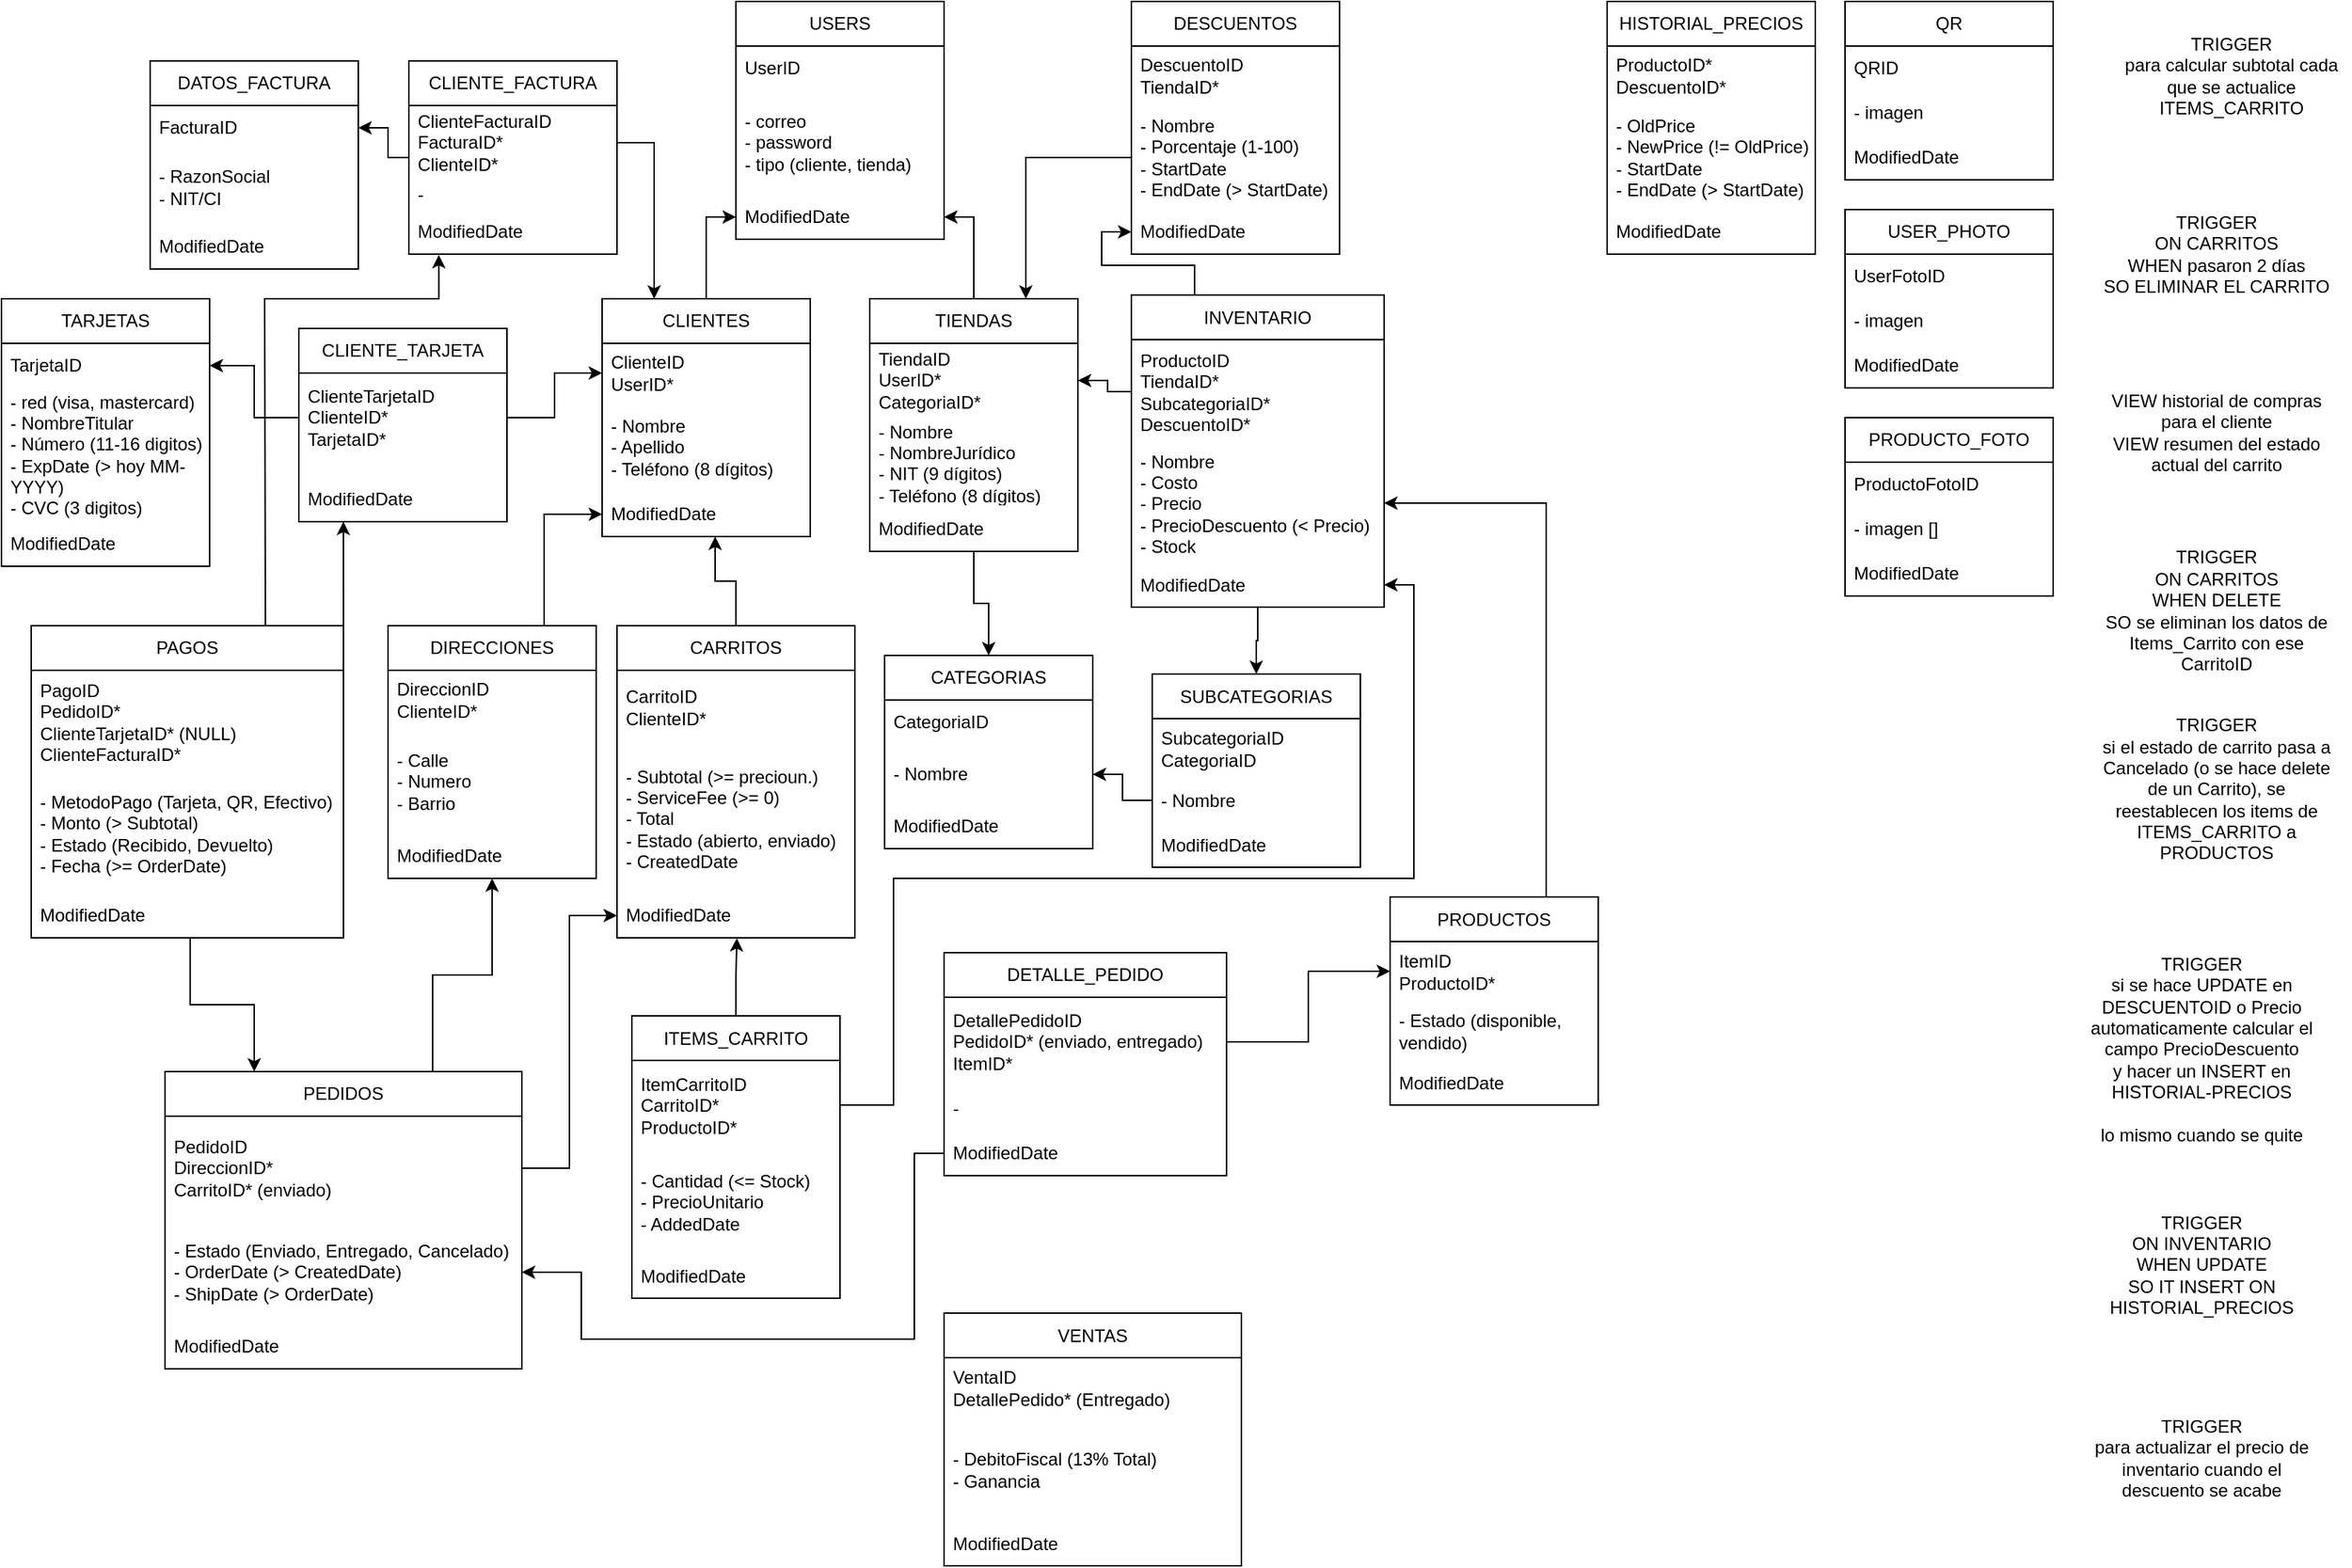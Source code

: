<mxfile version="27.0.8">
  <diagram name="Página-1" id="hhXUBjvEA1saj-bFfxYB">
    <mxGraphModel dx="2025" dy="1109" grid="1" gridSize="10" guides="1" tooltips="1" connect="1" arrows="1" fold="1" page="1" pageScale="1" pageWidth="827" pageHeight="1169" math="0" shadow="0">
      <root>
        <mxCell id="0" />
        <mxCell id="1" parent="0" />
        <mxCell id="kQkwkTC2QuK1zwayhP6F-3" value="USERS" style="swimlane;fontStyle=0;childLayout=stackLayout;horizontal=1;startSize=30;horizontalStack=0;resizeParent=1;resizeParentMax=0;resizeLast=0;collapsible=1;marginBottom=0;whiteSpace=wrap;html=1;" vertex="1" parent="1">
          <mxGeometry x="-306" y="40" width="140" height="160" as="geometry" />
        </mxCell>
        <mxCell id="kQkwkTC2QuK1zwayhP6F-4" value="UserID" style="text;strokeColor=none;fillColor=none;align=left;verticalAlign=middle;spacingLeft=4;spacingRight=4;overflow=hidden;points=[[0,0.5],[1,0.5]];portConstraint=eastwest;rotatable=0;whiteSpace=wrap;html=1;" vertex="1" parent="kQkwkTC2QuK1zwayhP6F-3">
          <mxGeometry y="30" width="140" height="30" as="geometry" />
        </mxCell>
        <mxCell id="kQkwkTC2QuK1zwayhP6F-5" value="- correo&lt;div&gt;- password&lt;/div&gt;&lt;div&gt;- tipo (cliente, tienda)&lt;/div&gt;" style="text;strokeColor=none;fillColor=none;align=left;verticalAlign=middle;spacingLeft=4;spacingRight=4;overflow=hidden;points=[[0,0.5],[1,0.5]];portConstraint=eastwest;rotatable=0;whiteSpace=wrap;html=1;" vertex="1" parent="kQkwkTC2QuK1zwayhP6F-3">
          <mxGeometry y="60" width="140" height="70" as="geometry" />
        </mxCell>
        <mxCell id="kQkwkTC2QuK1zwayhP6F-6" value="ModifiedDate" style="text;strokeColor=none;fillColor=none;align=left;verticalAlign=middle;spacingLeft=4;spacingRight=4;overflow=hidden;points=[[0,0.5],[1,0.5]];portConstraint=eastwest;rotatable=0;whiteSpace=wrap;html=1;" vertex="1" parent="kQkwkTC2QuK1zwayhP6F-3">
          <mxGeometry y="130" width="140" height="30" as="geometry" />
        </mxCell>
        <mxCell id="kQkwkTC2QuK1zwayhP6F-27" style="edgeStyle=orthogonalEdgeStyle;rounded=0;orthogonalLoop=1;jettySize=auto;html=1;exitX=0.5;exitY=0;exitDx=0;exitDy=0;entryX=0;entryY=0.5;entryDx=0;entryDy=0;" edge="1" parent="1" source="kQkwkTC2QuK1zwayhP6F-7" target="kQkwkTC2QuK1zwayhP6F-6">
          <mxGeometry relative="1" as="geometry" />
        </mxCell>
        <mxCell id="kQkwkTC2QuK1zwayhP6F-7" value="CLIENTES" style="swimlane;fontStyle=0;childLayout=stackLayout;horizontal=1;startSize=30;horizontalStack=0;resizeParent=1;resizeParentMax=0;resizeLast=0;collapsible=1;marginBottom=0;whiteSpace=wrap;html=1;" vertex="1" parent="1">
          <mxGeometry x="-396" y="240" width="140" height="160" as="geometry" />
        </mxCell>
        <mxCell id="kQkwkTC2QuK1zwayhP6F-8" value="ClienteID&lt;div&gt;UserID*&lt;/div&gt;" style="text;strokeColor=none;fillColor=none;align=left;verticalAlign=middle;spacingLeft=4;spacingRight=4;overflow=hidden;points=[[0,0.5],[1,0.5]];portConstraint=eastwest;rotatable=0;whiteSpace=wrap;html=1;" vertex="1" parent="kQkwkTC2QuK1zwayhP6F-7">
          <mxGeometry y="30" width="140" height="40" as="geometry" />
        </mxCell>
        <mxCell id="kQkwkTC2QuK1zwayhP6F-9" value="- Nombre&lt;div&gt;- Apellido&lt;/div&gt;&lt;div&gt;- Teléfono (8 dígitos)&lt;/div&gt;" style="text;strokeColor=none;fillColor=none;align=left;verticalAlign=middle;spacingLeft=4;spacingRight=4;overflow=hidden;points=[[0,0.5],[1,0.5]];portConstraint=eastwest;rotatable=0;whiteSpace=wrap;html=1;" vertex="1" parent="kQkwkTC2QuK1zwayhP6F-7">
          <mxGeometry y="70" width="140" height="60" as="geometry" />
        </mxCell>
        <mxCell id="kQkwkTC2QuK1zwayhP6F-10" value="ModifiedDate" style="text;strokeColor=none;fillColor=none;align=left;verticalAlign=middle;spacingLeft=4;spacingRight=4;overflow=hidden;points=[[0,0.5],[1,0.5]];portConstraint=eastwest;rotatable=0;whiteSpace=wrap;html=1;" vertex="1" parent="kQkwkTC2QuK1zwayhP6F-7">
          <mxGeometry y="130" width="140" height="30" as="geometry" />
        </mxCell>
        <mxCell id="kQkwkTC2QuK1zwayhP6F-28" style="edgeStyle=orthogonalEdgeStyle;rounded=0;orthogonalLoop=1;jettySize=auto;html=1;exitX=0.5;exitY=0;exitDx=0;exitDy=0;entryX=1;entryY=0.5;entryDx=0;entryDy=0;" edge="1" parent="1" source="kQkwkTC2QuK1zwayhP6F-11" target="kQkwkTC2QuK1zwayhP6F-6">
          <mxGeometry relative="1" as="geometry" />
        </mxCell>
        <mxCell id="kQkwkTC2QuK1zwayhP6F-202" style="edgeStyle=orthogonalEdgeStyle;rounded=0;orthogonalLoop=1;jettySize=auto;html=1;exitX=0.5;exitY=1;exitDx=0;exitDy=0;entryX=0.5;entryY=0;entryDx=0;entryDy=0;" edge="1" parent="1" source="kQkwkTC2QuK1zwayhP6F-11" target="kQkwkTC2QuK1zwayhP6F-63">
          <mxGeometry relative="1" as="geometry" />
        </mxCell>
        <mxCell id="kQkwkTC2QuK1zwayhP6F-11" value="TIENDAS" style="swimlane;fontStyle=0;childLayout=stackLayout;horizontal=1;startSize=30;horizontalStack=0;resizeParent=1;resizeParentMax=0;resizeLast=0;collapsible=1;marginBottom=0;whiteSpace=wrap;html=1;" vertex="1" parent="1">
          <mxGeometry x="-216" y="240" width="140" height="170" as="geometry" />
        </mxCell>
        <mxCell id="kQkwkTC2QuK1zwayhP6F-12" value="TiendaID&lt;div&gt;UserID*&lt;/div&gt;&lt;div&gt;CategoriaID*&lt;/div&gt;" style="text;strokeColor=none;fillColor=none;align=left;verticalAlign=middle;spacingLeft=4;spacingRight=4;overflow=hidden;points=[[0,0.5],[1,0.5]];portConstraint=eastwest;rotatable=0;whiteSpace=wrap;html=1;" vertex="1" parent="kQkwkTC2QuK1zwayhP6F-11">
          <mxGeometry y="30" width="140" height="50" as="geometry" />
        </mxCell>
        <mxCell id="kQkwkTC2QuK1zwayhP6F-13" value="- Nombre&lt;div&gt;- NombreJurídico&lt;/div&gt;&lt;div&gt;- NIT (9 dígitos)&lt;/div&gt;&lt;div&gt;- Teléfono (8 dígitos)&lt;/div&gt;" style="text;strokeColor=none;fillColor=none;align=left;verticalAlign=middle;spacingLeft=4;spacingRight=4;overflow=hidden;points=[[0,0.5],[1,0.5]];portConstraint=eastwest;rotatable=0;whiteSpace=wrap;html=1;" vertex="1" parent="kQkwkTC2QuK1zwayhP6F-11">
          <mxGeometry y="80" width="140" height="60" as="geometry" />
        </mxCell>
        <mxCell id="kQkwkTC2QuK1zwayhP6F-14" value="ModifiedDate" style="text;strokeColor=none;fillColor=none;align=left;verticalAlign=middle;spacingLeft=4;spacingRight=4;overflow=hidden;points=[[0,0.5],[1,0.5]];portConstraint=eastwest;rotatable=0;whiteSpace=wrap;html=1;" vertex="1" parent="kQkwkTC2QuK1zwayhP6F-11">
          <mxGeometry y="140" width="140" height="30" as="geometry" />
        </mxCell>
        <mxCell id="kQkwkTC2QuK1zwayhP6F-19" value="CLIENTE_TARJETA" style="swimlane;fontStyle=0;childLayout=stackLayout;horizontal=1;startSize=30;horizontalStack=0;resizeParent=1;resizeParentMax=0;resizeLast=0;collapsible=1;marginBottom=0;whiteSpace=wrap;html=1;" vertex="1" parent="1">
          <mxGeometry x="-600" y="260" width="140" height="130" as="geometry" />
        </mxCell>
        <mxCell id="kQkwkTC2QuK1zwayhP6F-20" value="&lt;div&gt;ClienteTarjetaID&lt;/div&gt;ClienteID*&lt;div&gt;TarjetaID*&lt;/div&gt;" style="text;strokeColor=none;fillColor=none;align=left;verticalAlign=middle;spacingLeft=4;spacingRight=4;overflow=hidden;points=[[0,0.5],[1,0.5]];portConstraint=eastwest;rotatable=0;whiteSpace=wrap;html=1;" vertex="1" parent="kQkwkTC2QuK1zwayhP6F-19">
          <mxGeometry y="30" width="140" height="60" as="geometry" />
        </mxCell>
        <mxCell id="kQkwkTC2QuK1zwayhP6F-21" value="-" style="text;strokeColor=none;fillColor=none;align=left;verticalAlign=middle;spacingLeft=4;spacingRight=4;overflow=hidden;points=[[0,0.5],[1,0.5]];portConstraint=eastwest;rotatable=0;whiteSpace=wrap;html=1;" vertex="1" parent="kQkwkTC2QuK1zwayhP6F-19">
          <mxGeometry y="90" width="140" height="10" as="geometry" />
        </mxCell>
        <mxCell id="kQkwkTC2QuK1zwayhP6F-22" value="ModifiedDate" style="text;strokeColor=none;fillColor=none;align=left;verticalAlign=middle;spacingLeft=4;spacingRight=4;overflow=hidden;points=[[0,0.5],[1,0.5]];portConstraint=eastwest;rotatable=0;whiteSpace=wrap;html=1;" vertex="1" parent="kQkwkTC2QuK1zwayhP6F-19">
          <mxGeometry y="100" width="140" height="30" as="geometry" />
        </mxCell>
        <mxCell id="kQkwkTC2QuK1zwayhP6F-23" value="TARJETAS" style="swimlane;fontStyle=0;childLayout=stackLayout;horizontal=1;startSize=30;horizontalStack=0;resizeParent=1;resizeParentMax=0;resizeLast=0;collapsible=1;marginBottom=0;whiteSpace=wrap;html=1;" vertex="1" parent="1">
          <mxGeometry x="-800" y="240" width="140" height="180" as="geometry" />
        </mxCell>
        <mxCell id="kQkwkTC2QuK1zwayhP6F-24" value="TarjetaID" style="text;strokeColor=none;fillColor=none;align=left;verticalAlign=middle;spacingLeft=4;spacingRight=4;overflow=hidden;points=[[0,0.5],[1,0.5]];portConstraint=eastwest;rotatable=0;whiteSpace=wrap;html=1;" vertex="1" parent="kQkwkTC2QuK1zwayhP6F-23">
          <mxGeometry y="30" width="140" height="30" as="geometry" />
        </mxCell>
        <mxCell id="kQkwkTC2QuK1zwayhP6F-25" value="- red (visa, mastercard)&lt;div&gt;&lt;span style=&quot;background-color: transparent; color: light-dark(rgb(0, 0, 0), rgb(255, 255, 255));&quot;&gt;- NombreTitular&lt;/span&gt;&lt;/div&gt;&lt;div&gt;&lt;span style=&quot;background-color: transparent; color: light-dark(rgb(0, 0, 0), rgb(255, 255, 255));&quot;&gt;- Número (11-16 digitos)&lt;/span&gt;&lt;/div&gt;&lt;div&gt;- ExpDate (&amp;gt; hoy MM-YYYY)&lt;/div&gt;&lt;div&gt;- CVC (3 digitos)&lt;/div&gt;" style="text;strokeColor=none;fillColor=none;align=left;verticalAlign=middle;spacingLeft=4;spacingRight=4;overflow=hidden;points=[[0,0.5],[1,0.5]];portConstraint=eastwest;rotatable=0;whiteSpace=wrap;html=1;" vertex="1" parent="kQkwkTC2QuK1zwayhP6F-23">
          <mxGeometry y="60" width="140" height="90" as="geometry" />
        </mxCell>
        <mxCell id="kQkwkTC2QuK1zwayhP6F-26" value="ModifiedDate" style="text;strokeColor=none;fillColor=none;align=left;verticalAlign=middle;spacingLeft=4;spacingRight=4;overflow=hidden;points=[[0,0.5],[1,0.5]];portConstraint=eastwest;rotatable=0;whiteSpace=wrap;html=1;" vertex="1" parent="kQkwkTC2QuK1zwayhP6F-23">
          <mxGeometry y="150" width="140" height="30" as="geometry" />
        </mxCell>
        <mxCell id="kQkwkTC2QuK1zwayhP6F-46" value="CLIENTE_FACTURA" style="swimlane;fontStyle=0;childLayout=stackLayout;horizontal=1;startSize=30;horizontalStack=0;resizeParent=1;resizeParentMax=0;resizeLast=0;collapsible=1;marginBottom=0;whiteSpace=wrap;html=1;" vertex="1" parent="1">
          <mxGeometry x="-526" y="80" width="140" height="130" as="geometry" />
        </mxCell>
        <mxCell id="kQkwkTC2QuK1zwayhP6F-47" value="&lt;div&gt;ClienteFacturaID&lt;/div&gt;FacturaID*&lt;div&gt;ClienteID*&lt;/div&gt;" style="text;strokeColor=none;fillColor=none;align=left;verticalAlign=middle;spacingLeft=4;spacingRight=4;overflow=hidden;points=[[0,0.5],[1,0.5]];portConstraint=eastwest;rotatable=0;whiteSpace=wrap;html=1;" vertex="1" parent="kQkwkTC2QuK1zwayhP6F-46">
          <mxGeometry y="30" width="140" height="50" as="geometry" />
        </mxCell>
        <mxCell id="kQkwkTC2QuK1zwayhP6F-48" value="&lt;div&gt;-&lt;/div&gt;" style="text;strokeColor=none;fillColor=none;align=left;verticalAlign=middle;spacingLeft=4;spacingRight=4;overflow=hidden;points=[[0,0.5],[1,0.5]];portConstraint=eastwest;rotatable=0;whiteSpace=wrap;html=1;" vertex="1" parent="kQkwkTC2QuK1zwayhP6F-46">
          <mxGeometry y="80" width="140" height="20" as="geometry" />
        </mxCell>
        <mxCell id="kQkwkTC2QuK1zwayhP6F-49" value="ModifiedDate" style="text;strokeColor=none;fillColor=none;align=left;verticalAlign=middle;spacingLeft=4;spacingRight=4;overflow=hidden;points=[[0,0.5],[1,0.5]];portConstraint=eastwest;rotatable=0;whiteSpace=wrap;html=1;" vertex="1" parent="kQkwkTC2QuK1zwayhP6F-46">
          <mxGeometry y="100" width="140" height="30" as="geometry" />
        </mxCell>
        <mxCell id="kQkwkTC2QuK1zwayhP6F-192" style="edgeStyle=orthogonalEdgeStyle;rounded=0;orthogonalLoop=1;jettySize=auto;html=1;exitX=0.75;exitY=0;exitDx=0;exitDy=0;" edge="1" parent="1" source="kQkwkTC2QuK1zwayhP6F-51" target="kQkwkTC2QuK1zwayhP6F-57">
          <mxGeometry relative="1" as="geometry" />
        </mxCell>
        <mxCell id="kQkwkTC2QuK1zwayhP6F-51" value="PRODUCTOS" style="swimlane;fontStyle=0;childLayout=stackLayout;horizontal=1;startSize=30;horizontalStack=0;resizeParent=1;resizeParentMax=0;resizeLast=0;collapsible=1;marginBottom=0;whiteSpace=wrap;html=1;" vertex="1" parent="1">
          <mxGeometry x="134" y="642.5" width="140" height="140" as="geometry" />
        </mxCell>
        <mxCell id="kQkwkTC2QuK1zwayhP6F-52" value="ItemID&lt;div&gt;ProductoID*&lt;/div&gt;" style="text;strokeColor=none;fillColor=none;align=left;verticalAlign=middle;spacingLeft=4;spacingRight=4;overflow=hidden;points=[[0,0.5],[1,0.5]];portConstraint=eastwest;rotatable=0;whiteSpace=wrap;html=1;" vertex="1" parent="kQkwkTC2QuK1zwayhP6F-51">
          <mxGeometry y="30" width="140" height="40" as="geometry" />
        </mxCell>
        <mxCell id="kQkwkTC2QuK1zwayhP6F-53" value="- Estado (disponible, vendido)" style="text;strokeColor=none;fillColor=none;align=left;verticalAlign=middle;spacingLeft=4;spacingRight=4;overflow=hidden;points=[[0,0.5],[1,0.5]];portConstraint=eastwest;rotatable=0;whiteSpace=wrap;html=1;" vertex="1" parent="kQkwkTC2QuK1zwayhP6F-51">
          <mxGeometry y="70" width="140" height="40" as="geometry" />
        </mxCell>
        <mxCell id="kQkwkTC2QuK1zwayhP6F-54" value="ModifiedDate" style="text;strokeColor=none;fillColor=none;align=left;verticalAlign=middle;spacingLeft=4;spacingRight=4;overflow=hidden;points=[[0,0.5],[1,0.5]];portConstraint=eastwest;rotatable=0;whiteSpace=wrap;html=1;" vertex="1" parent="kQkwkTC2QuK1zwayhP6F-51">
          <mxGeometry y="110" width="140" height="30" as="geometry" />
        </mxCell>
        <mxCell id="kQkwkTC2QuK1zwayhP6F-87" style="edgeStyle=orthogonalEdgeStyle;rounded=0;orthogonalLoop=1;jettySize=auto;html=1;exitX=0.25;exitY=0;exitDx=0;exitDy=0;entryX=0;entryY=0.5;entryDx=0;entryDy=0;" edge="1" parent="1" source="kQkwkTC2QuK1zwayhP6F-55" target="kQkwkTC2QuK1zwayhP6F-78">
          <mxGeometry relative="1" as="geometry" />
        </mxCell>
        <mxCell id="kQkwkTC2QuK1zwayhP6F-203" style="edgeStyle=orthogonalEdgeStyle;rounded=0;orthogonalLoop=1;jettySize=auto;html=1;exitX=0.5;exitY=1;exitDx=0;exitDy=0;entryX=0.5;entryY=0;entryDx=0;entryDy=0;" edge="1" parent="1" source="kQkwkTC2QuK1zwayhP6F-55" target="kQkwkTC2QuK1zwayhP6F-59">
          <mxGeometry relative="1" as="geometry" />
        </mxCell>
        <mxCell id="kQkwkTC2QuK1zwayhP6F-55" value="INVENTARIO" style="swimlane;fontStyle=0;childLayout=stackLayout;horizontal=1;startSize=30;horizontalStack=0;resizeParent=1;resizeParentMax=0;resizeLast=0;collapsible=1;marginBottom=0;whiteSpace=wrap;html=1;" vertex="1" parent="1">
          <mxGeometry x="-40" y="237.5" width="170" height="210" as="geometry" />
        </mxCell>
        <mxCell id="kQkwkTC2QuK1zwayhP6F-56" value="ProductoID&lt;div&gt;TiendaID*&lt;/div&gt;&lt;div&gt;SubcategoriaID*&lt;/div&gt;&lt;div&gt;DescuentoID*&lt;/div&gt;" style="text;strokeColor=none;fillColor=none;align=left;verticalAlign=middle;spacingLeft=4;spacingRight=4;overflow=hidden;points=[[0,0.5],[1,0.5]];portConstraint=eastwest;rotatable=0;whiteSpace=wrap;html=1;" vertex="1" parent="kQkwkTC2QuK1zwayhP6F-55">
          <mxGeometry y="30" width="170" height="70" as="geometry" />
        </mxCell>
        <mxCell id="kQkwkTC2QuK1zwayhP6F-57" value="- Nombre&lt;div&gt;- Costo&lt;br&gt;&lt;div&gt;- Precio&lt;/div&gt;&lt;div&gt;- PrecioDescuento (&amp;lt; Precio)&lt;/div&gt;&lt;div&gt;- Stock&lt;/div&gt;&lt;/div&gt;" style="text;strokeColor=none;fillColor=none;align=left;verticalAlign=middle;spacingLeft=4;spacingRight=4;overflow=hidden;points=[[0,0.5],[1,0.5]];portConstraint=eastwest;rotatable=0;whiteSpace=wrap;html=1;" vertex="1" parent="kQkwkTC2QuK1zwayhP6F-55">
          <mxGeometry y="100" width="170" height="80" as="geometry" />
        </mxCell>
        <mxCell id="kQkwkTC2QuK1zwayhP6F-58" value="ModifiedDate" style="text;strokeColor=none;fillColor=none;align=left;verticalAlign=middle;spacingLeft=4;spacingRight=4;overflow=hidden;points=[[0,0.5],[1,0.5]];portConstraint=eastwest;rotatable=0;whiteSpace=wrap;html=1;" vertex="1" parent="kQkwkTC2QuK1zwayhP6F-55">
          <mxGeometry y="180" width="170" height="30" as="geometry" />
        </mxCell>
        <mxCell id="kQkwkTC2QuK1zwayhP6F-59" value="SUBCATEGORIAS" style="swimlane;fontStyle=0;childLayout=stackLayout;horizontal=1;startSize=30;horizontalStack=0;resizeParent=1;resizeParentMax=0;resizeLast=0;collapsible=1;marginBottom=0;whiteSpace=wrap;html=1;" vertex="1" parent="1">
          <mxGeometry x="-26" y="492.5" width="140" height="130" as="geometry" />
        </mxCell>
        <mxCell id="kQkwkTC2QuK1zwayhP6F-60" value="SubcategoriaID&lt;div&gt;CategoriaID&lt;/div&gt;" style="text;strokeColor=none;fillColor=none;align=left;verticalAlign=middle;spacingLeft=4;spacingRight=4;overflow=hidden;points=[[0,0.5],[1,0.5]];portConstraint=eastwest;rotatable=0;whiteSpace=wrap;html=1;" vertex="1" parent="kQkwkTC2QuK1zwayhP6F-59">
          <mxGeometry y="30" width="140" height="40" as="geometry" />
        </mxCell>
        <mxCell id="kQkwkTC2QuK1zwayhP6F-61" value="- Nombre" style="text;strokeColor=none;fillColor=none;align=left;verticalAlign=middle;spacingLeft=4;spacingRight=4;overflow=hidden;points=[[0,0.5],[1,0.5]];portConstraint=eastwest;rotatable=0;whiteSpace=wrap;html=1;" vertex="1" parent="kQkwkTC2QuK1zwayhP6F-59">
          <mxGeometry y="70" width="140" height="30" as="geometry" />
        </mxCell>
        <mxCell id="kQkwkTC2QuK1zwayhP6F-62" value="ModifiedDate" style="text;strokeColor=none;fillColor=none;align=left;verticalAlign=middle;spacingLeft=4;spacingRight=4;overflow=hidden;points=[[0,0.5],[1,0.5]];portConstraint=eastwest;rotatable=0;whiteSpace=wrap;html=1;" vertex="1" parent="kQkwkTC2QuK1zwayhP6F-59">
          <mxGeometry y="100" width="140" height="30" as="geometry" />
        </mxCell>
        <mxCell id="kQkwkTC2QuK1zwayhP6F-63" value="CATEGORIAS" style="swimlane;fontStyle=0;childLayout=stackLayout;horizontal=1;startSize=30;horizontalStack=0;resizeParent=1;resizeParentMax=0;resizeLast=0;collapsible=1;marginBottom=0;whiteSpace=wrap;html=1;" vertex="1" parent="1">
          <mxGeometry x="-206" y="480" width="140" height="130" as="geometry" />
        </mxCell>
        <mxCell id="kQkwkTC2QuK1zwayhP6F-64" value="CategoriaID" style="text;strokeColor=none;fillColor=none;align=left;verticalAlign=middle;spacingLeft=4;spacingRight=4;overflow=hidden;points=[[0,0.5],[1,0.5]];portConstraint=eastwest;rotatable=0;whiteSpace=wrap;html=1;" vertex="1" parent="kQkwkTC2QuK1zwayhP6F-63">
          <mxGeometry y="30" width="140" height="30" as="geometry" />
        </mxCell>
        <mxCell id="kQkwkTC2QuK1zwayhP6F-65" value="- Nombre" style="text;strokeColor=none;fillColor=none;align=left;verticalAlign=middle;spacingLeft=4;spacingRight=4;overflow=hidden;points=[[0,0.5],[1,0.5]];portConstraint=eastwest;rotatable=0;whiteSpace=wrap;html=1;" vertex="1" parent="kQkwkTC2QuK1zwayhP6F-63">
          <mxGeometry y="60" width="140" height="40" as="geometry" />
        </mxCell>
        <mxCell id="kQkwkTC2QuK1zwayhP6F-66" value="ModifiedDate" style="text;strokeColor=none;fillColor=none;align=left;verticalAlign=middle;spacingLeft=4;spacingRight=4;overflow=hidden;points=[[0,0.5],[1,0.5]];portConstraint=eastwest;rotatable=0;whiteSpace=wrap;html=1;" vertex="1" parent="kQkwkTC2QuK1zwayhP6F-63">
          <mxGeometry y="100" width="140" height="30" as="geometry" />
        </mxCell>
        <mxCell id="kQkwkTC2QuK1zwayhP6F-71" value="HISTORIAL_PRECIOS" style="swimlane;fontStyle=0;childLayout=stackLayout;horizontal=1;startSize=30;horizontalStack=0;resizeParent=1;resizeParentMax=0;resizeLast=0;collapsible=1;marginBottom=0;whiteSpace=wrap;html=1;" vertex="1" parent="1">
          <mxGeometry x="280" y="40" width="140" height="170" as="geometry" />
        </mxCell>
        <mxCell id="kQkwkTC2QuK1zwayhP6F-72" value="ProductoID*&lt;div&gt;DescuentoID*&lt;/div&gt;" style="text;strokeColor=none;fillColor=none;align=left;verticalAlign=middle;spacingLeft=4;spacingRight=4;overflow=hidden;points=[[0,0.5],[1,0.5]];portConstraint=eastwest;rotatable=0;whiteSpace=wrap;html=1;" vertex="1" parent="kQkwkTC2QuK1zwayhP6F-71">
          <mxGeometry y="30" width="140" height="40" as="geometry" />
        </mxCell>
        <mxCell id="kQkwkTC2QuK1zwayhP6F-73" value="- OldPrice&lt;div&gt;- NewPrice (!= OldPrice)&lt;br&gt;&lt;div&gt;- StartDate&lt;/div&gt;&lt;div&gt;- EndDate (&amp;gt; StartDate)&lt;/div&gt;&lt;/div&gt;" style="text;strokeColor=none;fillColor=none;align=left;verticalAlign=middle;spacingLeft=4;spacingRight=4;overflow=hidden;points=[[0,0.5],[1,0.5]];portConstraint=eastwest;rotatable=0;whiteSpace=wrap;html=1;" vertex="1" parent="kQkwkTC2QuK1zwayhP6F-71">
          <mxGeometry y="70" width="140" height="70" as="geometry" />
        </mxCell>
        <mxCell id="kQkwkTC2QuK1zwayhP6F-74" value="ModifiedDate" style="text;strokeColor=none;fillColor=none;align=left;verticalAlign=middle;spacingLeft=4;spacingRight=4;overflow=hidden;points=[[0,0.5],[1,0.5]];portConstraint=eastwest;rotatable=0;whiteSpace=wrap;html=1;" vertex="1" parent="kQkwkTC2QuK1zwayhP6F-71">
          <mxGeometry y="140" width="140" height="30" as="geometry" />
        </mxCell>
        <mxCell id="kQkwkTC2QuK1zwayhP6F-75" value="DESCUENTOS" style="swimlane;fontStyle=0;childLayout=stackLayout;horizontal=1;startSize=30;horizontalStack=0;resizeParent=1;resizeParentMax=0;resizeLast=0;collapsible=1;marginBottom=0;whiteSpace=wrap;html=1;" vertex="1" parent="1">
          <mxGeometry x="-40" y="40" width="140" height="170" as="geometry" />
        </mxCell>
        <mxCell id="kQkwkTC2QuK1zwayhP6F-76" value="DescuentoID&lt;div&gt;TiendaID*&lt;/div&gt;" style="text;strokeColor=none;fillColor=none;align=left;verticalAlign=middle;spacingLeft=4;spacingRight=4;overflow=hidden;points=[[0,0.5],[1,0.5]];portConstraint=eastwest;rotatable=0;whiteSpace=wrap;html=1;" vertex="1" parent="kQkwkTC2QuK1zwayhP6F-75">
          <mxGeometry y="30" width="140" height="40" as="geometry" />
        </mxCell>
        <mxCell id="kQkwkTC2QuK1zwayhP6F-77" value="- Nombre&lt;div&gt;- Porcentaje (1-100)&lt;br&gt;&lt;div&gt;- StartDate&lt;/div&gt;&lt;div&gt;- EndDate (&amp;gt; StartDate)&lt;/div&gt;&lt;/div&gt;" style="text;strokeColor=none;fillColor=none;align=left;verticalAlign=middle;spacingLeft=4;spacingRight=4;overflow=hidden;points=[[0,0.5],[1,0.5]];portConstraint=eastwest;rotatable=0;whiteSpace=wrap;html=1;" vertex="1" parent="kQkwkTC2QuK1zwayhP6F-75">
          <mxGeometry y="70" width="140" height="70" as="geometry" />
        </mxCell>
        <mxCell id="kQkwkTC2QuK1zwayhP6F-78" value="ModifiedDate" style="text;strokeColor=none;fillColor=none;align=left;verticalAlign=middle;spacingLeft=4;spacingRight=4;overflow=hidden;points=[[0,0.5],[1,0.5]];portConstraint=eastwest;rotatable=0;whiteSpace=wrap;html=1;" vertex="1" parent="kQkwkTC2QuK1zwayhP6F-75">
          <mxGeometry y="140" width="140" height="30" as="geometry" />
        </mxCell>
        <mxCell id="kQkwkTC2QuK1zwayhP6F-79" value="TRIGGER&lt;div&gt;ON INVENTARIO&lt;/div&gt;&lt;div&gt;WHEN UPDATE&lt;/div&gt;&lt;div&gt;SO IT INSERT ON HISTORIAL_PRECIOS&lt;/div&gt;" style="text;html=1;align=center;verticalAlign=middle;whiteSpace=wrap;rounded=0;" vertex="1" parent="1">
          <mxGeometry x="600" y="840" width="160" height="100" as="geometry" />
        </mxCell>
        <mxCell id="kQkwkTC2QuK1zwayhP6F-82" value="TRIGGER&lt;div&gt;ON CARRITOS&lt;/div&gt;&lt;div&gt;WHEN pasaron 2 días&lt;/div&gt;&lt;div&gt;SO ELIMINAR EL CARRITO&lt;/div&gt;" style="text;html=1;align=center;verticalAlign=middle;whiteSpace=wrap;rounded=0;" vertex="1" parent="1">
          <mxGeometry x="610" y="160" width="160" height="100" as="geometry" />
        </mxCell>
        <mxCell id="kQkwkTC2QuK1zwayhP6F-92" value="VIEW historial de compras para el cliente&lt;div&gt;VIEW resumen del estado actual del carrito&lt;/div&gt;" style="text;html=1;align=center;verticalAlign=middle;whiteSpace=wrap;rounded=0;" vertex="1" parent="1">
          <mxGeometry x="610" y="280" width="160" height="100" as="geometry" />
        </mxCell>
        <mxCell id="kQkwkTC2QuK1zwayhP6F-93" value="TRIGGER&lt;div&gt;para actualizar el precio de inventario cuando el descuento se acabe&lt;/div&gt;" style="text;html=1;align=center;verticalAlign=middle;whiteSpace=wrap;rounded=0;" vertex="1" parent="1">
          <mxGeometry x="600" y="970" width="160" height="100" as="geometry" />
        </mxCell>
        <mxCell id="kQkwkTC2QuK1zwayhP6F-98" value="TRIGGER&lt;div&gt;para calcular subtotal cada que se actualice ITEMS_CARRITO&lt;/div&gt;" style="text;html=1;align=center;verticalAlign=middle;whiteSpace=wrap;rounded=0;" vertex="1" parent="1">
          <mxGeometry x="620" y="40" width="160" height="100" as="geometry" />
        </mxCell>
        <mxCell id="kQkwkTC2QuK1zwayhP6F-99" value="TRIGGER&lt;div&gt;si el estado de carrito pasa a Cancelado (o se hace delete de un Carrito), se reestablecen los items de ITEMS_CARRITO a PRODUCTOS&lt;/div&gt;" style="text;html=1;align=center;verticalAlign=middle;whiteSpace=wrap;rounded=0;" vertex="1" parent="1">
          <mxGeometry x="610" y="520" width="160" height="100" as="geometry" />
        </mxCell>
        <mxCell id="kQkwkTC2QuK1zwayhP6F-100" value="TRIGGER&lt;div&gt;ON CARRITOS&lt;/div&gt;&lt;div&gt;WHEN DELETE&lt;/div&gt;&lt;div&gt;SO se eliminan los datos de Items_Carrito con ese CarritoID&lt;/div&gt;" style="text;html=1;align=center;verticalAlign=middle;whiteSpace=wrap;rounded=0;" vertex="1" parent="1">
          <mxGeometry x="610" y="400" width="160" height="100" as="geometry" />
        </mxCell>
        <mxCell id="kQkwkTC2QuK1zwayhP6F-101" value="TRIGGER&lt;div&gt;si se hace UPDATE en DESCUENTOID o Precio&lt;/div&gt;&lt;div&gt;automaticamente calcular el campo PrecioDescuento&lt;/div&gt;&lt;div&gt;y hacer un INSERT en HISTORIAL-PRECIOS&lt;/div&gt;&lt;div&gt;&lt;br&gt;&lt;/div&gt;&lt;div&gt;lo mismo cuando se quite&lt;/div&gt;" style="text;html=1;align=center;verticalAlign=middle;whiteSpace=wrap;rounded=0;" vertex="1" parent="1">
          <mxGeometry x="600" y="680" width="160" height="130" as="geometry" />
        </mxCell>
        <mxCell id="kQkwkTC2QuK1zwayhP6F-104" value="QR" style="swimlane;fontStyle=0;childLayout=stackLayout;horizontal=1;startSize=30;horizontalStack=0;resizeParent=1;resizeParentMax=0;resizeLast=0;collapsible=1;marginBottom=0;whiteSpace=wrap;html=1;" vertex="1" parent="1">
          <mxGeometry x="440" y="40" width="140" height="120" as="geometry" />
        </mxCell>
        <mxCell id="kQkwkTC2QuK1zwayhP6F-105" value="QRID" style="text;strokeColor=none;fillColor=none;align=left;verticalAlign=middle;spacingLeft=4;spacingRight=4;overflow=hidden;points=[[0,0.5],[1,0.5]];portConstraint=eastwest;rotatable=0;whiteSpace=wrap;html=1;" vertex="1" parent="kQkwkTC2QuK1zwayhP6F-104">
          <mxGeometry y="30" width="140" height="30" as="geometry" />
        </mxCell>
        <mxCell id="kQkwkTC2QuK1zwayhP6F-106" value="- imagen" style="text;strokeColor=none;fillColor=none;align=left;verticalAlign=middle;spacingLeft=4;spacingRight=4;overflow=hidden;points=[[0,0.5],[1,0.5]];portConstraint=eastwest;rotatable=0;whiteSpace=wrap;html=1;" vertex="1" parent="kQkwkTC2QuK1zwayhP6F-104">
          <mxGeometry y="60" width="140" height="30" as="geometry" />
        </mxCell>
        <mxCell id="kQkwkTC2QuK1zwayhP6F-107" value="ModifiedDate" style="text;strokeColor=none;fillColor=none;align=left;verticalAlign=middle;spacingLeft=4;spacingRight=4;overflow=hidden;points=[[0,0.5],[1,0.5]];portConstraint=eastwest;rotatable=0;whiteSpace=wrap;html=1;" vertex="1" parent="kQkwkTC2QuK1zwayhP6F-104">
          <mxGeometry y="90" width="140" height="30" as="geometry" />
        </mxCell>
        <mxCell id="kQkwkTC2QuK1zwayhP6F-108" value="USER_PHOTO" style="swimlane;fontStyle=0;childLayout=stackLayout;horizontal=1;startSize=30;horizontalStack=0;resizeParent=1;resizeParentMax=0;resizeLast=0;collapsible=1;marginBottom=0;whiteSpace=wrap;html=1;" vertex="1" parent="1">
          <mxGeometry x="440" y="180" width="140" height="120" as="geometry" />
        </mxCell>
        <mxCell id="kQkwkTC2QuK1zwayhP6F-109" value="UserFotoID" style="text;strokeColor=none;fillColor=none;align=left;verticalAlign=middle;spacingLeft=4;spacingRight=4;overflow=hidden;points=[[0,0.5],[1,0.5]];portConstraint=eastwest;rotatable=0;whiteSpace=wrap;html=1;" vertex="1" parent="kQkwkTC2QuK1zwayhP6F-108">
          <mxGeometry y="30" width="140" height="30" as="geometry" />
        </mxCell>
        <mxCell id="kQkwkTC2QuK1zwayhP6F-110" value="- imagen" style="text;strokeColor=none;fillColor=none;align=left;verticalAlign=middle;spacingLeft=4;spacingRight=4;overflow=hidden;points=[[0,0.5],[1,0.5]];portConstraint=eastwest;rotatable=0;whiteSpace=wrap;html=1;" vertex="1" parent="kQkwkTC2QuK1zwayhP6F-108">
          <mxGeometry y="60" width="140" height="30" as="geometry" />
        </mxCell>
        <mxCell id="kQkwkTC2QuK1zwayhP6F-111" value="ModifiedDate" style="text;strokeColor=none;fillColor=none;align=left;verticalAlign=middle;spacingLeft=4;spacingRight=4;overflow=hidden;points=[[0,0.5],[1,0.5]];portConstraint=eastwest;rotatable=0;whiteSpace=wrap;html=1;" vertex="1" parent="kQkwkTC2QuK1zwayhP6F-108">
          <mxGeometry y="90" width="140" height="30" as="geometry" />
        </mxCell>
        <mxCell id="kQkwkTC2QuK1zwayhP6F-112" value="PRODUCTO_FOTO" style="swimlane;fontStyle=0;childLayout=stackLayout;horizontal=1;startSize=30;horizontalStack=0;resizeParent=1;resizeParentMax=0;resizeLast=0;collapsible=1;marginBottom=0;whiteSpace=wrap;html=1;" vertex="1" parent="1">
          <mxGeometry x="440" y="320" width="140" height="120" as="geometry" />
        </mxCell>
        <mxCell id="kQkwkTC2QuK1zwayhP6F-113" value="ProductoFotoID" style="text;strokeColor=none;fillColor=none;align=left;verticalAlign=middle;spacingLeft=4;spacingRight=4;overflow=hidden;points=[[0,0.5],[1,0.5]];portConstraint=eastwest;rotatable=0;whiteSpace=wrap;html=1;" vertex="1" parent="kQkwkTC2QuK1zwayhP6F-112">
          <mxGeometry y="30" width="140" height="30" as="geometry" />
        </mxCell>
        <mxCell id="kQkwkTC2QuK1zwayhP6F-114" value="- imagen []" style="text;strokeColor=none;fillColor=none;align=left;verticalAlign=middle;spacingLeft=4;spacingRight=4;overflow=hidden;points=[[0,0.5],[1,0.5]];portConstraint=eastwest;rotatable=0;whiteSpace=wrap;html=1;" vertex="1" parent="kQkwkTC2QuK1zwayhP6F-112">
          <mxGeometry y="60" width="140" height="30" as="geometry" />
        </mxCell>
        <mxCell id="kQkwkTC2QuK1zwayhP6F-115" value="ModifiedDate" style="text;strokeColor=none;fillColor=none;align=left;verticalAlign=middle;spacingLeft=4;spacingRight=4;overflow=hidden;points=[[0,0.5],[1,0.5]];portConstraint=eastwest;rotatable=0;whiteSpace=wrap;html=1;" vertex="1" parent="kQkwkTC2QuK1zwayhP6F-112">
          <mxGeometry y="90" width="140" height="30" as="geometry" />
        </mxCell>
        <mxCell id="kQkwkTC2QuK1zwayhP6F-118" value="DATOS_FACTURA" style="swimlane;fontStyle=0;childLayout=stackLayout;horizontal=1;startSize=30;horizontalStack=0;resizeParent=1;resizeParentMax=0;resizeLast=0;collapsible=1;marginBottom=0;whiteSpace=wrap;html=1;" vertex="1" parent="1">
          <mxGeometry x="-700" y="80" width="140" height="140" as="geometry" />
        </mxCell>
        <mxCell id="kQkwkTC2QuK1zwayhP6F-119" value="FacturaID" style="text;strokeColor=none;fillColor=none;align=left;verticalAlign=middle;spacingLeft=4;spacingRight=4;overflow=hidden;points=[[0,0.5],[1,0.5]];portConstraint=eastwest;rotatable=0;whiteSpace=wrap;html=1;" vertex="1" parent="kQkwkTC2QuK1zwayhP6F-118">
          <mxGeometry y="30" width="140" height="30" as="geometry" />
        </mxCell>
        <mxCell id="kQkwkTC2QuK1zwayhP6F-120" value="&lt;div&gt;&lt;span style=&quot;background-color: transparent; color: light-dark(rgb(0, 0, 0), rgb(255, 255, 255));&quot;&gt;- RazonSocial&lt;/span&gt;&lt;/div&gt;&lt;div&gt;- NIT/CI&lt;/div&gt;" style="text;strokeColor=none;fillColor=none;align=left;verticalAlign=middle;spacingLeft=4;spacingRight=4;overflow=hidden;points=[[0,0.5],[1,0.5]];portConstraint=eastwest;rotatable=0;whiteSpace=wrap;html=1;" vertex="1" parent="kQkwkTC2QuK1zwayhP6F-118">
          <mxGeometry y="60" width="140" height="50" as="geometry" />
        </mxCell>
        <mxCell id="kQkwkTC2QuK1zwayhP6F-121" value="ModifiedDate" style="text;strokeColor=none;fillColor=none;align=left;verticalAlign=middle;spacingLeft=4;spacingRight=4;overflow=hidden;points=[[0,0.5],[1,0.5]];portConstraint=eastwest;rotatable=0;whiteSpace=wrap;html=1;" vertex="1" parent="kQkwkTC2QuK1zwayhP6F-118">
          <mxGeometry y="110" width="140" height="30" as="geometry" />
        </mxCell>
        <mxCell id="kQkwkTC2QuK1zwayhP6F-123" style="edgeStyle=orthogonalEdgeStyle;rounded=0;orthogonalLoop=1;jettySize=auto;html=1;exitX=1;exitY=0.5;exitDx=0;exitDy=0;entryX=0.25;entryY=0;entryDx=0;entryDy=0;" edge="1" parent="1" source="kQkwkTC2QuK1zwayhP6F-47" target="kQkwkTC2QuK1zwayhP6F-7">
          <mxGeometry relative="1" as="geometry" />
        </mxCell>
        <mxCell id="kQkwkTC2QuK1zwayhP6F-124" style="edgeStyle=orthogonalEdgeStyle;rounded=0;orthogonalLoop=1;jettySize=auto;html=1;exitX=0;exitY=0.5;exitDx=0;exitDy=0;entryX=1;entryY=0.5;entryDx=0;entryDy=0;" edge="1" parent="1" source="kQkwkTC2QuK1zwayhP6F-47" target="kQkwkTC2QuK1zwayhP6F-119">
          <mxGeometry relative="1" as="geometry">
            <Array as="points">
              <mxPoint x="-526" y="145" />
              <mxPoint x="-540" y="145" />
              <mxPoint x="-540" y="125" />
            </Array>
          </mxGeometry>
        </mxCell>
        <mxCell id="kQkwkTC2QuK1zwayhP6F-125" style="edgeStyle=orthogonalEdgeStyle;rounded=0;orthogonalLoop=1;jettySize=auto;html=1;exitX=0;exitY=0.5;exitDx=0;exitDy=0;entryX=1;entryY=0.5;entryDx=0;entryDy=0;" edge="1" parent="1" source="kQkwkTC2QuK1zwayhP6F-56" target="kQkwkTC2QuK1zwayhP6F-12">
          <mxGeometry relative="1" as="geometry">
            <Array as="points">
              <mxPoint x="-56" y="303" />
              <mxPoint x="-56" y="295" />
            </Array>
          </mxGeometry>
        </mxCell>
        <mxCell id="kQkwkTC2QuK1zwayhP6F-126" style="edgeStyle=orthogonalEdgeStyle;rounded=0;orthogonalLoop=1;jettySize=auto;html=1;exitX=0;exitY=0.5;exitDx=0;exitDy=0;" edge="1" parent="1" source="kQkwkTC2QuK1zwayhP6F-61" target="kQkwkTC2QuK1zwayhP6F-65">
          <mxGeometry relative="1" as="geometry" />
        </mxCell>
        <mxCell id="kQkwkTC2QuK1zwayhP6F-131" style="edgeStyle=orthogonalEdgeStyle;rounded=0;orthogonalLoop=1;jettySize=auto;html=1;exitX=0;exitY=0.5;exitDx=0;exitDy=0;entryX=0.75;entryY=0;entryDx=0;entryDy=0;" edge="1" parent="1" source="kQkwkTC2QuK1zwayhP6F-77" target="kQkwkTC2QuK1zwayhP6F-11">
          <mxGeometry relative="1" as="geometry" />
        </mxCell>
        <mxCell id="kQkwkTC2QuK1zwayhP6F-132" value="VENTAS" style="swimlane;fontStyle=0;childLayout=stackLayout;horizontal=1;startSize=30;horizontalStack=0;resizeParent=1;resizeParentMax=0;resizeLast=0;collapsible=1;marginBottom=0;whiteSpace=wrap;html=1;" vertex="1" parent="1">
          <mxGeometry x="-166" y="922.5" width="200" height="170" as="geometry" />
        </mxCell>
        <mxCell id="kQkwkTC2QuK1zwayhP6F-133" value="&lt;div&gt;VentaID&lt;/div&gt;&lt;div&gt;&lt;span style=&quot;background-color: transparent; color: light-dark(rgb(0, 0, 0), rgb(255, 255, 255));&quot;&gt;DetallePedido* (Entregado)&lt;/span&gt;&lt;/div&gt;" style="text;strokeColor=none;fillColor=none;align=left;verticalAlign=middle;spacingLeft=4;spacingRight=4;overflow=hidden;points=[[0,0.5],[1,0.5]];portConstraint=eastwest;rotatable=0;whiteSpace=wrap;html=1;" vertex="1" parent="kQkwkTC2QuK1zwayhP6F-132">
          <mxGeometry y="30" width="200" height="40" as="geometry" />
        </mxCell>
        <mxCell id="kQkwkTC2QuK1zwayhP6F-134" value="- DebitoFiscal (13% Total)&lt;div&gt;- Ganancia&lt;/div&gt;" style="text;strokeColor=none;fillColor=none;align=left;verticalAlign=middle;spacingLeft=4;spacingRight=4;overflow=hidden;points=[[0,0.5],[1,0.5]];portConstraint=eastwest;rotatable=0;whiteSpace=wrap;html=1;" vertex="1" parent="kQkwkTC2QuK1zwayhP6F-132">
          <mxGeometry y="70" width="200" height="70" as="geometry" />
        </mxCell>
        <mxCell id="kQkwkTC2QuK1zwayhP6F-135" value="ModifiedDate" style="text;strokeColor=none;fillColor=none;align=left;verticalAlign=middle;spacingLeft=4;spacingRight=4;overflow=hidden;points=[[0,0.5],[1,0.5]];portConstraint=eastwest;rotatable=0;whiteSpace=wrap;html=1;" vertex="1" parent="kQkwkTC2QuK1zwayhP6F-132">
          <mxGeometry y="140" width="200" height="30" as="geometry" />
        </mxCell>
        <mxCell id="kQkwkTC2QuK1zwayhP6F-211" style="edgeStyle=orthogonalEdgeStyle;rounded=0;orthogonalLoop=1;jettySize=auto;html=1;exitX=0.75;exitY=0;exitDx=0;exitDy=0;entryX=0.144;entryY=1.018;entryDx=0;entryDy=0;entryPerimeter=0;" edge="1" parent="1" source="kQkwkTC2QuK1zwayhP6F-136" target="kQkwkTC2QuK1zwayhP6F-49">
          <mxGeometry relative="1" as="geometry">
            <Array as="points">
              <mxPoint x="-622" y="450" />
              <mxPoint x="-623" y="450" />
              <mxPoint x="-623" y="240" />
              <mxPoint x="-506" y="240" />
            </Array>
          </mxGeometry>
        </mxCell>
        <mxCell id="kQkwkTC2QuK1zwayhP6F-136" value="PAGOS" style="swimlane;fontStyle=0;childLayout=stackLayout;horizontal=1;startSize=30;horizontalStack=0;resizeParent=1;resizeParentMax=0;resizeLast=0;collapsible=1;marginBottom=0;whiteSpace=wrap;html=1;" vertex="1" parent="1">
          <mxGeometry x="-780" y="460" width="210" height="210" as="geometry" />
        </mxCell>
        <mxCell id="kQkwkTC2QuK1zwayhP6F-137" value="PagoID&lt;div&gt;PedidoID*&lt;br&gt;&lt;div&gt;ClienteTarjetaID* (NULL)&lt;br&gt;&lt;div&gt;ClienteFacturaID*&lt;/div&gt;&lt;/div&gt;&lt;/div&gt;" style="text;strokeColor=none;fillColor=none;align=left;verticalAlign=middle;spacingLeft=4;spacingRight=4;overflow=hidden;points=[[0,0.5],[1,0.5]];portConstraint=eastwest;rotatable=0;whiteSpace=wrap;html=1;" vertex="1" parent="kQkwkTC2QuK1zwayhP6F-136">
          <mxGeometry y="30" width="210" height="70" as="geometry" />
        </mxCell>
        <mxCell id="kQkwkTC2QuK1zwayhP6F-138" value="- MetodoPago (Tarjeta, QR, Efectivo)&lt;div&gt;&lt;div&gt;- Monto (&amp;gt; Subtotal)&lt;/div&gt;&lt;div&gt;- Estado (Recibido, Devuelto)&lt;/div&gt;&lt;div&gt;- Fecha (&amp;gt;= OrderDate)&lt;/div&gt;&lt;/div&gt;" style="text;strokeColor=none;fillColor=none;align=left;verticalAlign=middle;spacingLeft=4;spacingRight=4;overflow=hidden;points=[[0,0.5],[1,0.5]];portConstraint=eastwest;rotatable=0;whiteSpace=wrap;html=1;" vertex="1" parent="kQkwkTC2QuK1zwayhP6F-136">
          <mxGeometry y="100" width="210" height="80" as="geometry" />
        </mxCell>
        <mxCell id="kQkwkTC2QuK1zwayhP6F-139" value="ModifiedDate" style="text;strokeColor=none;fillColor=none;align=left;verticalAlign=middle;spacingLeft=4;spacingRight=4;overflow=hidden;points=[[0,0.5],[1,0.5]];portConstraint=eastwest;rotatable=0;whiteSpace=wrap;html=1;" vertex="1" parent="kQkwkTC2QuK1zwayhP6F-136">
          <mxGeometry y="180" width="210" height="30" as="geometry" />
        </mxCell>
        <mxCell id="kQkwkTC2QuK1zwayhP6F-140" value="CARRITOS" style="swimlane;fontStyle=0;childLayout=stackLayout;horizontal=1;startSize=30;horizontalStack=0;resizeParent=1;resizeParentMax=0;resizeLast=0;collapsible=1;marginBottom=0;whiteSpace=wrap;html=1;" vertex="1" parent="1">
          <mxGeometry x="-386" y="460" width="160" height="210" as="geometry" />
        </mxCell>
        <mxCell id="kQkwkTC2QuK1zwayhP6F-141" value="CarritoID&lt;div&gt;ClienteID*&lt;/div&gt;" style="text;strokeColor=none;fillColor=none;align=left;verticalAlign=middle;spacingLeft=4;spacingRight=4;overflow=hidden;points=[[0,0.5],[1,0.5]];portConstraint=eastwest;rotatable=0;whiteSpace=wrap;html=1;" vertex="1" parent="kQkwkTC2QuK1zwayhP6F-140">
          <mxGeometry y="30" width="160" height="50" as="geometry" />
        </mxCell>
        <mxCell id="kQkwkTC2QuK1zwayhP6F-142" value="&lt;div&gt;&lt;div&gt;- Subtotal (&amp;gt;= precioun.)&lt;/div&gt;&lt;div&gt;- ServiceFee (&amp;gt;= 0)&lt;/div&gt;&lt;div&gt;- Total&lt;/div&gt;&lt;div&gt;- Estado (abierto, enviado)&lt;/div&gt;&lt;div&gt;- CreatedDate&lt;/div&gt;&lt;/div&gt;" style="text;strokeColor=none;fillColor=none;align=left;verticalAlign=middle;spacingLeft=4;spacingRight=4;overflow=hidden;points=[[0,0.5],[1,0.5]];portConstraint=eastwest;rotatable=0;whiteSpace=wrap;html=1;" vertex="1" parent="kQkwkTC2QuK1zwayhP6F-140">
          <mxGeometry y="80" width="160" height="100" as="geometry" />
        </mxCell>
        <mxCell id="kQkwkTC2QuK1zwayhP6F-143" value="ModifiedDate" style="text;strokeColor=none;fillColor=none;align=left;verticalAlign=middle;spacingLeft=4;spacingRight=4;overflow=hidden;points=[[0,0.5],[1,0.5]];portConstraint=eastwest;rotatable=0;whiteSpace=wrap;html=1;" vertex="1" parent="kQkwkTC2QuK1zwayhP6F-140">
          <mxGeometry y="180" width="160" height="30" as="geometry" />
        </mxCell>
        <mxCell id="kQkwkTC2QuK1zwayhP6F-207" style="edgeStyle=orthogonalEdgeStyle;rounded=0;orthogonalLoop=1;jettySize=auto;html=1;exitX=0.75;exitY=0;exitDx=0;exitDy=0;entryX=0;entryY=0.5;entryDx=0;entryDy=0;" edge="1" parent="1" source="kQkwkTC2QuK1zwayhP6F-151" target="kQkwkTC2QuK1zwayhP6F-10">
          <mxGeometry relative="1" as="geometry" />
        </mxCell>
        <mxCell id="kQkwkTC2QuK1zwayhP6F-151" value="DIRECCIONES" style="swimlane;fontStyle=0;childLayout=stackLayout;horizontal=1;startSize=30;horizontalStack=0;resizeParent=1;resizeParentMax=0;resizeLast=0;collapsible=1;marginBottom=0;whiteSpace=wrap;html=1;" vertex="1" parent="1">
          <mxGeometry x="-540" y="460" width="140" height="170" as="geometry" />
        </mxCell>
        <mxCell id="kQkwkTC2QuK1zwayhP6F-152" value="&lt;div&gt;DireccionID&lt;/div&gt;ClienteID*" style="text;strokeColor=none;fillColor=none;align=left;verticalAlign=middle;spacingLeft=4;spacingRight=4;overflow=hidden;points=[[0,0.5],[1,0.5]];portConstraint=eastwest;rotatable=0;whiteSpace=wrap;html=1;" vertex="1" parent="kQkwkTC2QuK1zwayhP6F-151">
          <mxGeometry y="30" width="140" height="40" as="geometry" />
        </mxCell>
        <mxCell id="kQkwkTC2QuK1zwayhP6F-153" value="&lt;div&gt;- Calle&lt;div&gt;- Numero&lt;/div&gt;&lt;div&gt;- Barrio&lt;/div&gt;&lt;/div&gt;" style="text;strokeColor=none;fillColor=none;align=left;verticalAlign=middle;spacingLeft=4;spacingRight=4;overflow=hidden;points=[[0,0.5],[1,0.5]];portConstraint=eastwest;rotatable=0;whiteSpace=wrap;html=1;" vertex="1" parent="kQkwkTC2QuK1zwayhP6F-151">
          <mxGeometry y="70" width="140" height="70" as="geometry" />
        </mxCell>
        <mxCell id="kQkwkTC2QuK1zwayhP6F-154" value="ModifiedDate" style="text;strokeColor=none;fillColor=none;align=left;verticalAlign=middle;spacingLeft=4;spacingRight=4;overflow=hidden;points=[[0,0.5],[1,0.5]];portConstraint=eastwest;rotatable=0;whiteSpace=wrap;html=1;" vertex="1" parent="kQkwkTC2QuK1zwayhP6F-151">
          <mxGeometry y="140" width="140" height="30" as="geometry" />
        </mxCell>
        <mxCell id="kQkwkTC2QuK1zwayhP6F-156" value="PEDIDOS" style="swimlane;fontStyle=0;childLayout=stackLayout;horizontal=1;startSize=30;horizontalStack=0;resizeParent=1;resizeParentMax=0;resizeLast=0;collapsible=1;marginBottom=0;whiteSpace=wrap;html=1;" vertex="1" parent="1">
          <mxGeometry x="-690" y="760" width="240" height="200" as="geometry" />
        </mxCell>
        <mxCell id="kQkwkTC2QuK1zwayhP6F-157" value="PedidoID&lt;div&gt;DireccionID*&lt;br&gt;&lt;div&gt;CarritoID* (enviado)&lt;/div&gt;&lt;/div&gt;" style="text;strokeColor=none;fillColor=none;align=left;verticalAlign=middle;spacingLeft=4;spacingRight=4;overflow=hidden;points=[[0,0.5],[1,0.5]];portConstraint=eastwest;rotatable=0;whiteSpace=wrap;html=1;" vertex="1" parent="kQkwkTC2QuK1zwayhP6F-156">
          <mxGeometry y="30" width="240" height="70" as="geometry" />
        </mxCell>
        <mxCell id="kQkwkTC2QuK1zwayhP6F-158" value="&lt;div&gt;- Estado (Enviado, Entregado, Cancelado)&lt;/div&gt;- OrderDate (&amp;gt; CreatedDate)&lt;div&gt;- ShipDate (&amp;gt; OrderDate)&lt;/div&gt;" style="text;strokeColor=none;fillColor=none;align=left;verticalAlign=middle;spacingLeft=4;spacingRight=4;overflow=hidden;points=[[0,0.5],[1,0.5]];portConstraint=eastwest;rotatable=0;whiteSpace=wrap;html=1;" vertex="1" parent="kQkwkTC2QuK1zwayhP6F-156">
          <mxGeometry y="100" width="240" height="70" as="geometry" />
        </mxCell>
        <mxCell id="kQkwkTC2QuK1zwayhP6F-159" value="ModifiedDate" style="text;strokeColor=none;fillColor=none;align=left;verticalAlign=middle;spacingLeft=4;spacingRight=4;overflow=hidden;points=[[0,0.5],[1,0.5]];portConstraint=eastwest;rotatable=0;whiteSpace=wrap;html=1;" vertex="1" parent="kQkwkTC2QuK1zwayhP6F-156">
          <mxGeometry y="170" width="240" height="30" as="geometry" />
        </mxCell>
        <mxCell id="kQkwkTC2QuK1zwayhP6F-168" value="DETALLE_PEDIDO" style="swimlane;fontStyle=0;childLayout=stackLayout;horizontal=1;startSize=30;horizontalStack=0;resizeParent=1;resizeParentMax=0;resizeLast=0;collapsible=1;marginBottom=0;whiteSpace=wrap;html=1;" vertex="1" parent="1">
          <mxGeometry x="-166" y="680" width="190" height="150" as="geometry" />
        </mxCell>
        <mxCell id="kQkwkTC2QuK1zwayhP6F-169" value="&lt;div&gt;DetallePedidoID&lt;/div&gt;PedidoID* (enviado, entregado)&lt;div&gt;ItemID*&lt;/div&gt;" style="text;strokeColor=none;fillColor=none;align=left;verticalAlign=middle;spacingLeft=4;spacingRight=4;overflow=hidden;points=[[0,0.5],[1,0.5]];portConstraint=eastwest;rotatable=0;whiteSpace=wrap;html=1;" vertex="1" parent="kQkwkTC2QuK1zwayhP6F-168">
          <mxGeometry y="30" width="190" height="60" as="geometry" />
        </mxCell>
        <mxCell id="kQkwkTC2QuK1zwayhP6F-170" value="&lt;div&gt;-&amp;nbsp;&lt;/div&gt;" style="text;strokeColor=none;fillColor=none;align=left;verticalAlign=middle;spacingLeft=4;spacingRight=4;overflow=hidden;points=[[0,0.5],[1,0.5]];portConstraint=eastwest;rotatable=0;whiteSpace=wrap;html=1;" vertex="1" parent="kQkwkTC2QuK1zwayhP6F-168">
          <mxGeometry y="90" width="190" height="30" as="geometry" />
        </mxCell>
        <mxCell id="kQkwkTC2QuK1zwayhP6F-171" value="ModifiedDate" style="text;strokeColor=none;fillColor=none;align=left;verticalAlign=middle;spacingLeft=4;spacingRight=4;overflow=hidden;points=[[0,0.5],[1,0.5]];portConstraint=eastwest;rotatable=0;whiteSpace=wrap;html=1;" vertex="1" parent="kQkwkTC2QuK1zwayhP6F-168">
          <mxGeometry y="120" width="190" height="30" as="geometry" />
        </mxCell>
        <mxCell id="kQkwkTC2QuK1zwayhP6F-181" style="edgeStyle=orthogonalEdgeStyle;rounded=0;orthogonalLoop=1;jettySize=auto;html=1;exitX=0;exitY=0.5;exitDx=0;exitDy=0;entryX=1;entryY=0.5;entryDx=0;entryDy=0;" edge="1" parent="1" source="kQkwkTC2QuK1zwayhP6F-171" target="kQkwkTC2QuK1zwayhP6F-158">
          <mxGeometry relative="1" as="geometry">
            <mxPoint x="-376" y="1017.5" as="targetPoint" />
            <Array as="points">
              <mxPoint x="-186" y="815" />
              <mxPoint x="-186" y="940" />
              <mxPoint x="-410" y="940" />
              <mxPoint x="-410" y="895" />
            </Array>
          </mxGeometry>
        </mxCell>
        <mxCell id="kQkwkTC2QuK1zwayhP6F-184" style="edgeStyle=orthogonalEdgeStyle;rounded=0;orthogonalLoop=1;jettySize=auto;html=1;exitX=0.509;exitY=0.995;exitDx=0;exitDy=0;entryX=0.25;entryY=0;entryDx=0;entryDy=0;exitPerimeter=0;" edge="1" parent="1" source="kQkwkTC2QuK1zwayhP6F-139" target="kQkwkTC2QuK1zwayhP6F-156">
          <mxGeometry relative="1" as="geometry" />
        </mxCell>
        <mxCell id="kQkwkTC2QuK1zwayhP6F-191" style="edgeStyle=orthogonalEdgeStyle;rounded=0;orthogonalLoop=1;jettySize=auto;html=1;exitX=1;exitY=0.5;exitDx=0;exitDy=0;entryX=1;entryY=0.5;entryDx=0;entryDy=0;" edge="1" parent="1" source="kQkwkTC2QuK1zwayhP6F-186" target="kQkwkTC2QuK1zwayhP6F-58">
          <mxGeometry relative="1" as="geometry">
            <Array as="points">
              <mxPoint x="-200" y="783" />
              <mxPoint x="-200" y="630" />
              <mxPoint x="150" y="630" />
              <mxPoint x="150" y="433" />
            </Array>
          </mxGeometry>
        </mxCell>
        <mxCell id="kQkwkTC2QuK1zwayhP6F-185" value="ITEMS_CARRITO" style="swimlane;fontStyle=0;childLayout=stackLayout;horizontal=1;startSize=30;horizontalStack=0;resizeParent=1;resizeParentMax=0;resizeLast=0;collapsible=1;marginBottom=0;whiteSpace=wrap;html=1;" vertex="1" parent="1">
          <mxGeometry x="-376" y="722.5" width="140" height="190" as="geometry" />
        </mxCell>
        <mxCell id="kQkwkTC2QuK1zwayhP6F-186" value="&lt;div&gt;ItemCarritoID&lt;/div&gt;CarritoID*&lt;div&gt;ProductoID*&lt;/div&gt;" style="text;strokeColor=none;fillColor=none;align=left;verticalAlign=middle;spacingLeft=4;spacingRight=4;overflow=hidden;points=[[0,0.5],[1,0.5]];portConstraint=eastwest;rotatable=0;whiteSpace=wrap;html=1;" vertex="1" parent="kQkwkTC2QuK1zwayhP6F-185">
          <mxGeometry y="30" width="140" height="60" as="geometry" />
        </mxCell>
        <mxCell id="kQkwkTC2QuK1zwayhP6F-187" value="&lt;div&gt;- Cantidad (&amp;lt;= Stock)&lt;/div&gt;&lt;div&gt;- PrecioUnitario&lt;/div&gt;&lt;div&gt;- AddedDate&lt;/div&gt;" style="text;strokeColor=none;fillColor=none;align=left;verticalAlign=middle;spacingLeft=4;spacingRight=4;overflow=hidden;points=[[0,0.5],[1,0.5]];portConstraint=eastwest;rotatable=0;whiteSpace=wrap;html=1;" vertex="1" parent="kQkwkTC2QuK1zwayhP6F-185">
          <mxGeometry y="90" width="140" height="70" as="geometry" />
        </mxCell>
        <mxCell id="kQkwkTC2QuK1zwayhP6F-188" value="ModifiedDate" style="text;strokeColor=none;fillColor=none;align=left;verticalAlign=middle;spacingLeft=4;spacingRight=4;overflow=hidden;points=[[0,0.5],[1,0.5]];portConstraint=eastwest;rotatable=0;whiteSpace=wrap;html=1;" vertex="1" parent="kQkwkTC2QuK1zwayhP6F-185">
          <mxGeometry y="160" width="140" height="30" as="geometry" />
        </mxCell>
        <mxCell id="kQkwkTC2QuK1zwayhP6F-196" style="edgeStyle=orthogonalEdgeStyle;rounded=0;orthogonalLoop=1;jettySize=auto;html=1;exitX=1;exitY=0.5;exitDx=0;exitDy=0;entryX=0;entryY=0.5;entryDx=0;entryDy=0;" edge="1" parent="1" source="kQkwkTC2QuK1zwayhP6F-20" target="kQkwkTC2QuK1zwayhP6F-8">
          <mxGeometry relative="1" as="geometry" />
        </mxCell>
        <mxCell id="kQkwkTC2QuK1zwayhP6F-197" style="edgeStyle=orthogonalEdgeStyle;rounded=0;orthogonalLoop=1;jettySize=auto;html=1;exitX=0;exitY=0.5;exitDx=0;exitDy=0;" edge="1" parent="1" source="kQkwkTC2QuK1zwayhP6F-20" target="kQkwkTC2QuK1zwayhP6F-24">
          <mxGeometry relative="1" as="geometry" />
        </mxCell>
        <mxCell id="kQkwkTC2QuK1zwayhP6F-199" style="edgeStyle=orthogonalEdgeStyle;rounded=0;orthogonalLoop=1;jettySize=auto;html=1;exitX=0.75;exitY=0;exitDx=0;exitDy=0;entryX=0.5;entryY=1;entryDx=0;entryDy=0;entryPerimeter=0;" edge="1" parent="1" source="kQkwkTC2QuK1zwayhP6F-156" target="kQkwkTC2QuK1zwayhP6F-154">
          <mxGeometry relative="1" as="geometry" />
        </mxCell>
        <mxCell id="kQkwkTC2QuK1zwayhP6F-201" style="edgeStyle=orthogonalEdgeStyle;rounded=0;orthogonalLoop=1;jettySize=auto;html=1;exitX=0.5;exitY=0;exitDx=0;exitDy=0;entryX=0.543;entryY=1;entryDx=0;entryDy=0;entryPerimeter=0;" edge="1" parent="1" source="kQkwkTC2QuK1zwayhP6F-140" target="kQkwkTC2QuK1zwayhP6F-10">
          <mxGeometry relative="1" as="geometry" />
        </mxCell>
        <mxCell id="kQkwkTC2QuK1zwayhP6F-204" style="edgeStyle=orthogonalEdgeStyle;rounded=0;orthogonalLoop=1;jettySize=auto;html=1;exitX=1;exitY=0.5;exitDx=0;exitDy=0;entryX=0;entryY=0.5;entryDx=0;entryDy=0;" edge="1" parent="1" source="kQkwkTC2QuK1zwayhP6F-157" target="kQkwkTC2QuK1zwayhP6F-143">
          <mxGeometry relative="1" as="geometry" />
        </mxCell>
        <mxCell id="kQkwkTC2QuK1zwayhP6F-205" style="edgeStyle=orthogonalEdgeStyle;rounded=0;orthogonalLoop=1;jettySize=auto;html=1;exitX=0.5;exitY=0;exitDx=0;exitDy=0;entryX=0.504;entryY=1.007;entryDx=0;entryDy=0;entryPerimeter=0;" edge="1" parent="1" source="kQkwkTC2QuK1zwayhP6F-185" target="kQkwkTC2QuK1zwayhP6F-143">
          <mxGeometry relative="1" as="geometry" />
        </mxCell>
        <mxCell id="kQkwkTC2QuK1zwayhP6F-206" style="edgeStyle=orthogonalEdgeStyle;rounded=0;orthogonalLoop=1;jettySize=auto;html=1;exitX=1;exitY=0.5;exitDx=0;exitDy=0;entryX=0;entryY=0.5;entryDx=0;entryDy=0;" edge="1" parent="1" source="kQkwkTC2QuK1zwayhP6F-169" target="kQkwkTC2QuK1zwayhP6F-52">
          <mxGeometry relative="1" as="geometry" />
        </mxCell>
        <mxCell id="kQkwkTC2QuK1zwayhP6F-212" style="edgeStyle=orthogonalEdgeStyle;rounded=0;orthogonalLoop=1;jettySize=auto;html=1;exitX=1;exitY=0;exitDx=0;exitDy=0;entryX=0.214;entryY=1;entryDx=0;entryDy=0;entryPerimeter=0;" edge="1" parent="1" source="kQkwkTC2QuK1zwayhP6F-136" target="kQkwkTC2QuK1zwayhP6F-22">
          <mxGeometry relative="1" as="geometry" />
        </mxCell>
      </root>
    </mxGraphModel>
  </diagram>
</mxfile>
